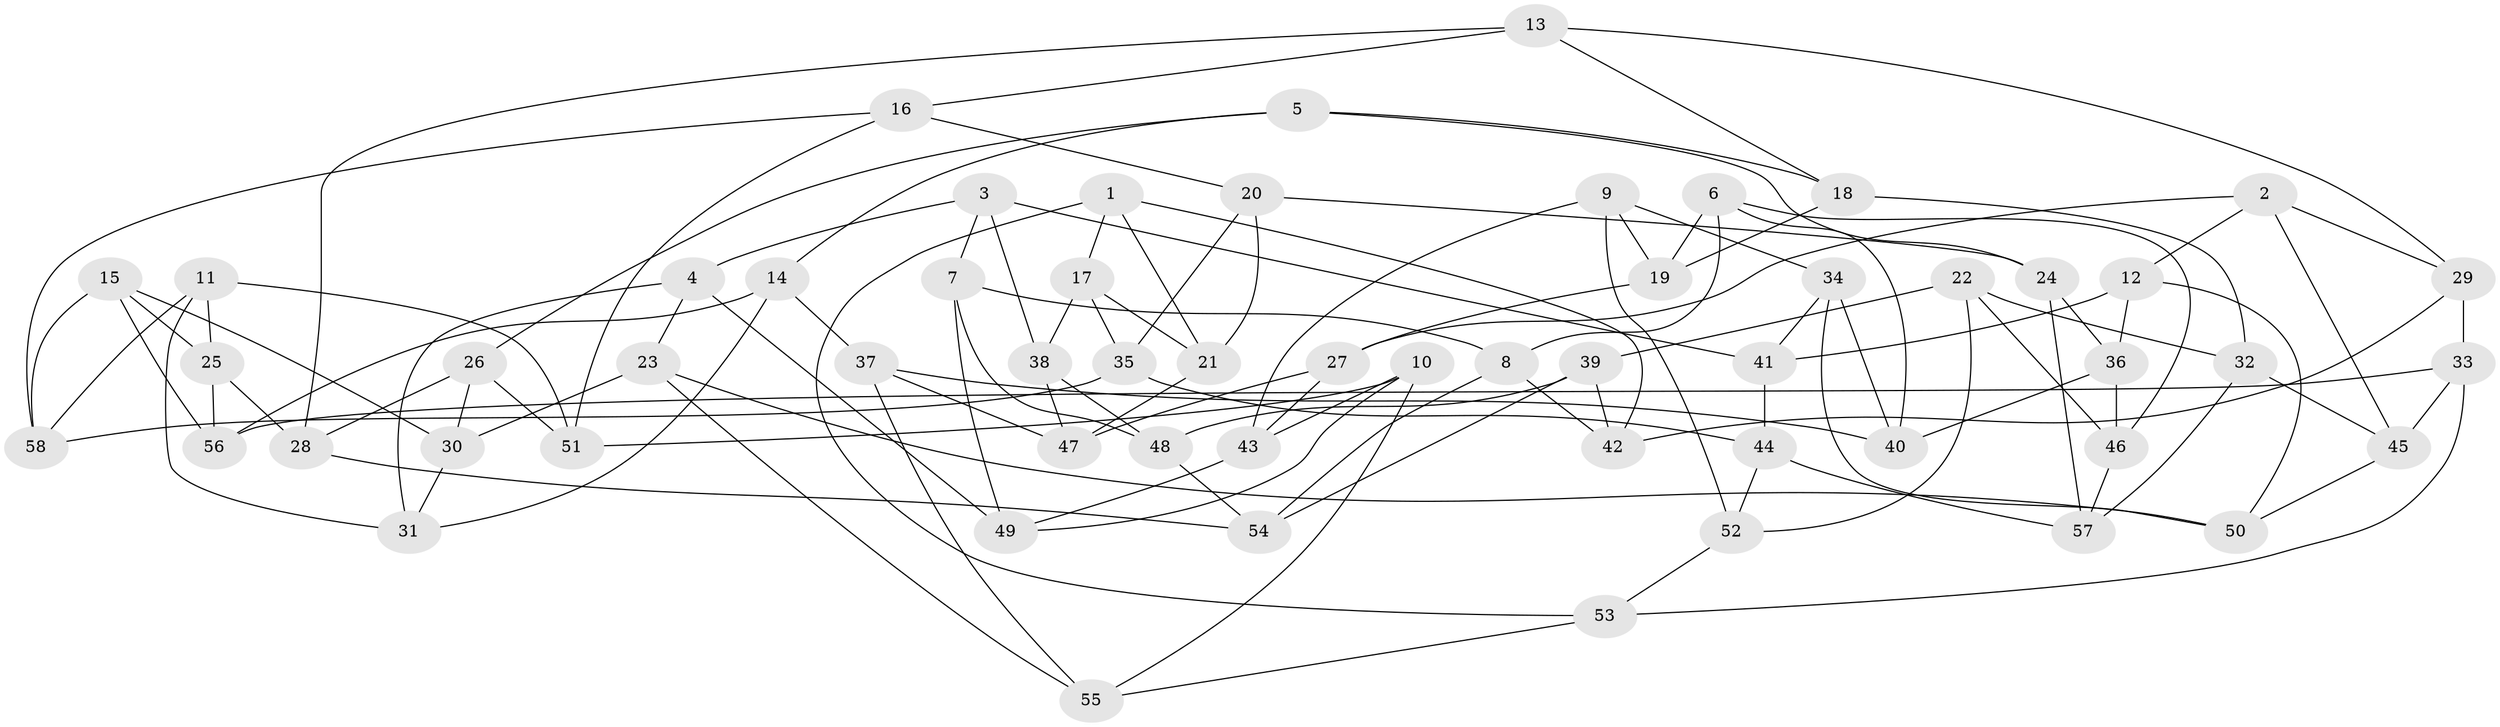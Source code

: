 // Generated by graph-tools (version 1.1) at 2025/16/03/09/25 04:16:16]
// undirected, 58 vertices, 116 edges
graph export_dot {
graph [start="1"]
  node [color=gray90,style=filled];
  1;
  2;
  3;
  4;
  5;
  6;
  7;
  8;
  9;
  10;
  11;
  12;
  13;
  14;
  15;
  16;
  17;
  18;
  19;
  20;
  21;
  22;
  23;
  24;
  25;
  26;
  27;
  28;
  29;
  30;
  31;
  32;
  33;
  34;
  35;
  36;
  37;
  38;
  39;
  40;
  41;
  42;
  43;
  44;
  45;
  46;
  47;
  48;
  49;
  50;
  51;
  52;
  53;
  54;
  55;
  56;
  57;
  58;
  1 -- 17;
  1 -- 21;
  1 -- 53;
  1 -- 42;
  2 -- 27;
  2 -- 45;
  2 -- 29;
  2 -- 12;
  3 -- 41;
  3 -- 38;
  3 -- 7;
  3 -- 4;
  4 -- 23;
  4 -- 49;
  4 -- 31;
  5 -- 18;
  5 -- 24;
  5 -- 26;
  5 -- 14;
  6 -- 8;
  6 -- 46;
  6 -- 40;
  6 -- 19;
  7 -- 48;
  7 -- 49;
  7 -- 8;
  8 -- 42;
  8 -- 54;
  9 -- 19;
  9 -- 43;
  9 -- 52;
  9 -- 34;
  10 -- 43;
  10 -- 55;
  10 -- 49;
  10 -- 51;
  11 -- 58;
  11 -- 51;
  11 -- 25;
  11 -- 31;
  12 -- 36;
  12 -- 41;
  12 -- 50;
  13 -- 16;
  13 -- 28;
  13 -- 29;
  13 -- 18;
  14 -- 56;
  14 -- 37;
  14 -- 31;
  15 -- 25;
  15 -- 58;
  15 -- 30;
  15 -- 56;
  16 -- 51;
  16 -- 58;
  16 -- 20;
  17 -- 38;
  17 -- 21;
  17 -- 35;
  18 -- 19;
  18 -- 32;
  19 -- 27;
  20 -- 24;
  20 -- 35;
  20 -- 21;
  21 -- 47;
  22 -- 52;
  22 -- 32;
  22 -- 46;
  22 -- 39;
  23 -- 50;
  23 -- 55;
  23 -- 30;
  24 -- 36;
  24 -- 57;
  25 -- 56;
  25 -- 28;
  26 -- 30;
  26 -- 28;
  26 -- 51;
  27 -- 47;
  27 -- 43;
  28 -- 54;
  29 -- 42;
  29 -- 33;
  30 -- 31;
  32 -- 45;
  32 -- 57;
  33 -- 56;
  33 -- 45;
  33 -- 53;
  34 -- 40;
  34 -- 41;
  34 -- 50;
  35 -- 58;
  35 -- 44;
  36 -- 46;
  36 -- 40;
  37 -- 55;
  37 -- 47;
  37 -- 40;
  38 -- 47;
  38 -- 48;
  39 -- 42;
  39 -- 48;
  39 -- 54;
  41 -- 44;
  43 -- 49;
  44 -- 52;
  44 -- 57;
  45 -- 50;
  46 -- 57;
  48 -- 54;
  52 -- 53;
  53 -- 55;
}
